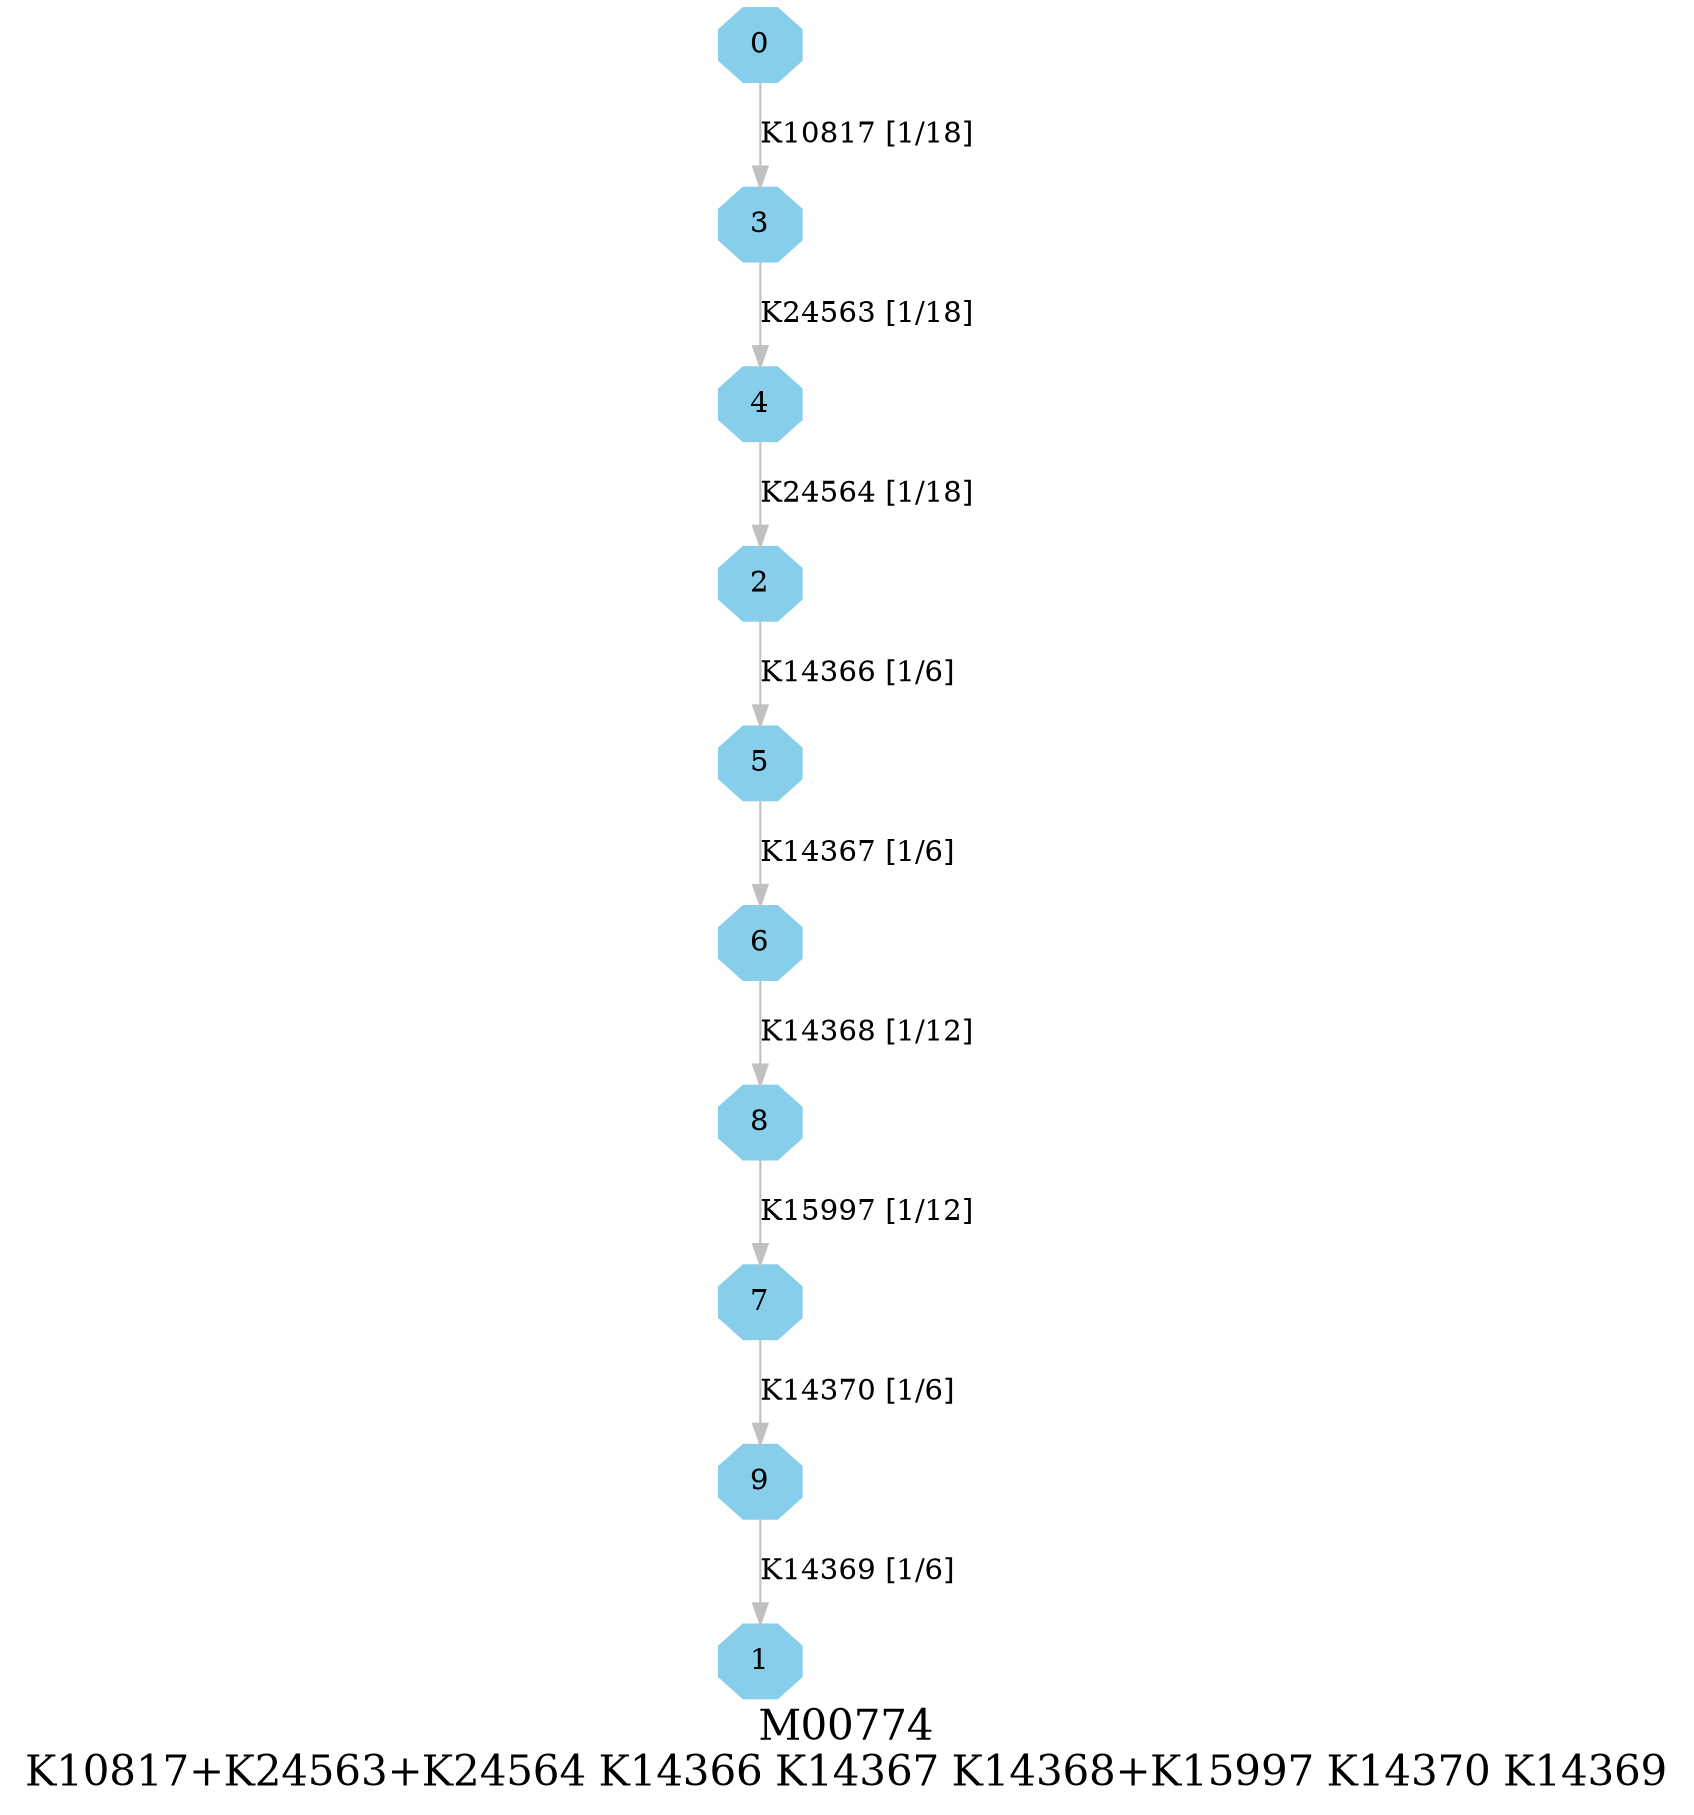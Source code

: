 digraph G {
graph [label="M00774
K10817+K24563+K24564 K14366 K14367 K14368+K15997 K14370 K14369",fontsize=20];
node [shape=box,style=filled];
edge [len=3,color=grey];
{node [width=.3,height=.3,shape=octagon,style=filled,color=skyblue] 0 1 2 3 4 5 6 7 8 9 }
0 -> 3 [label="K10817 [1/18]"];
2 -> 5 [label="K14366 [1/6]"];
3 -> 4 [label="K24563 [1/18]"];
4 -> 2 [label="K24564 [1/18]"];
5 -> 6 [label="K14367 [1/6]"];
6 -> 8 [label="K14368 [1/12]"];
7 -> 9 [label="K14370 [1/6]"];
8 -> 7 [label="K15997 [1/12]"];
9 -> 1 [label="K14369 [1/6]"];
}